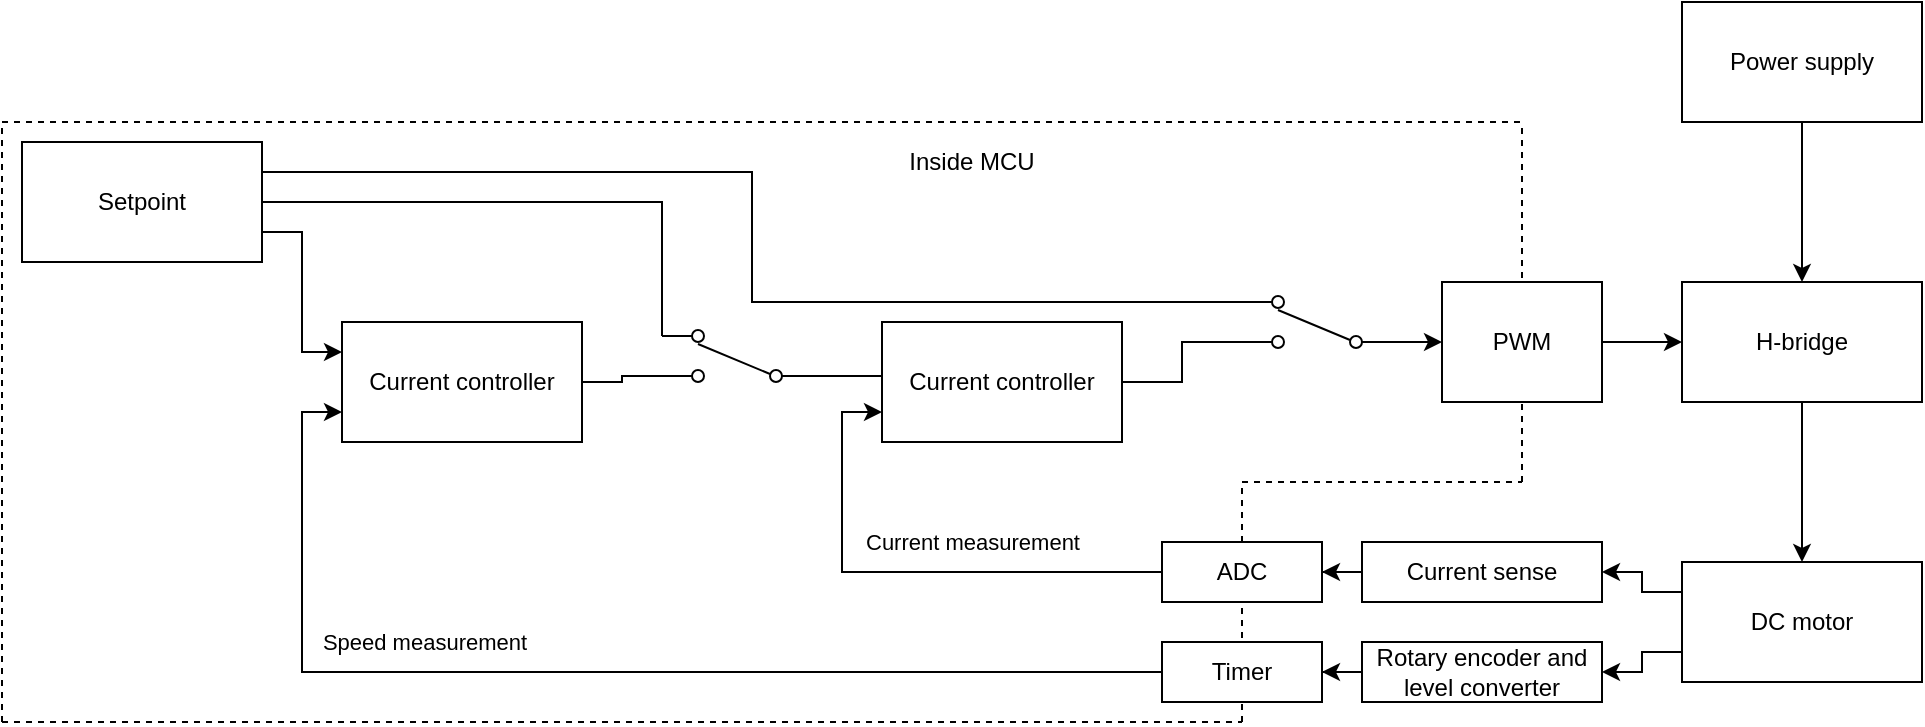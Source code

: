<mxfile version="14.9.0" type="device"><diagram id="IErZj9e3XXR2nvm5n9a1" name="Page-1"><mxGraphModel dx="2200" dy="752" grid="1" gridSize="10" guides="1" tooltips="1" connect="1" arrows="1" fold="1" page="1" pageScale="1" pageWidth="850" pageHeight="1100" math="0" shadow="0"><root><mxCell id="0"/><mxCell id="1" parent="0"/><mxCell id="AHJriNLIrE9yyEn_o_oF-5" value="" style="edgeStyle=orthogonalEdgeStyle;rounded=0;orthogonalLoop=1;jettySize=auto;html=1;" edge="1" parent="1" source="AHJriNLIrE9yyEn_o_oF-1" target="AHJriNLIrE9yyEn_o_oF-4"><mxGeometry relative="1" as="geometry"/></mxCell><mxCell id="AHJriNLIrE9yyEn_o_oF-1" value="H-bridge" style="rounded=0;whiteSpace=wrap;html=1;" vertex="1" parent="1"><mxGeometry x="680" y="220" width="120" height="60" as="geometry"/></mxCell><mxCell id="AHJriNLIrE9yyEn_o_oF-3" value="" style="edgeStyle=orthogonalEdgeStyle;rounded=0;orthogonalLoop=1;jettySize=auto;html=1;" edge="1" parent="1" source="AHJriNLIrE9yyEn_o_oF-2" target="AHJriNLIrE9yyEn_o_oF-1"><mxGeometry relative="1" as="geometry"/></mxCell><mxCell id="AHJriNLIrE9yyEn_o_oF-2" value="Power supply" style="rounded=0;whiteSpace=wrap;html=1;" vertex="1" parent="1"><mxGeometry x="680" y="80" width="120" height="60" as="geometry"/></mxCell><mxCell id="AHJriNLIrE9yyEn_o_oF-34" style="edgeStyle=orthogonalEdgeStyle;rounded=0;orthogonalLoop=1;jettySize=auto;html=1;entryX=0;entryY=0.75;entryDx=0;entryDy=0;endArrow=classic;endFill=1;exitX=0;exitY=0.5;exitDx=0;exitDy=0;" edge="1" parent="1" source="AHJriNLIrE9yyEn_o_oF-51" target="AHJriNLIrE9yyEn_o_oF-8"><mxGeometry relative="1" as="geometry"><mxPoint x="510" y="375" as="sourcePoint"/></mxGeometry></mxCell><mxCell id="AHJriNLIrE9yyEn_o_oF-36" value="Current measurement" style="edgeLabel;html=1;align=center;verticalAlign=middle;resizable=0;points=[];" vertex="1" connectable="0" parent="AHJriNLIrE9yyEn_o_oF-34"><mxGeometry x="-0.352" y="-3" relative="1" as="geometry"><mxPoint x="-11" y="-12" as="offset"/></mxGeometry></mxCell><mxCell id="AHJriNLIrE9yyEn_o_oF-35" style="edgeStyle=orthogonalEdgeStyle;rounded=0;orthogonalLoop=1;jettySize=auto;html=1;entryX=0;entryY=0.75;entryDx=0;entryDy=0;endArrow=classic;endFill=1;exitX=0;exitY=0.5;exitDx=0;exitDy=0;" edge="1" parent="1" source="AHJriNLIrE9yyEn_o_oF-53" target="AHJriNLIrE9yyEn_o_oF-11"><mxGeometry relative="1" as="geometry"><mxPoint x="480" y="405" as="sourcePoint"/></mxGeometry></mxCell><mxCell id="AHJriNLIrE9yyEn_o_oF-37" value="Speed measurement" style="edgeLabel;html=1;align=center;verticalAlign=middle;resizable=0;points=[];" vertex="1" connectable="0" parent="AHJriNLIrE9yyEn_o_oF-35"><mxGeometry x="-0.57" y="-2" relative="1" as="geometry"><mxPoint x="-245" y="-13" as="offset"/></mxGeometry></mxCell><mxCell id="AHJriNLIrE9yyEn_o_oF-41" style="edgeStyle=orthogonalEdgeStyle;rounded=0;orthogonalLoop=1;jettySize=auto;html=1;exitX=0;exitY=0.25;exitDx=0;exitDy=0;entryX=1;entryY=0.5;entryDx=0;entryDy=0;endArrow=classic;endFill=1;" edge="1" parent="1" source="AHJriNLIrE9yyEn_o_oF-4" target="AHJriNLIrE9yyEn_o_oF-38"><mxGeometry relative="1" as="geometry"/></mxCell><mxCell id="AHJriNLIrE9yyEn_o_oF-43" style="edgeStyle=orthogonalEdgeStyle;rounded=0;orthogonalLoop=1;jettySize=auto;html=1;exitX=0;exitY=0.75;exitDx=0;exitDy=0;entryX=1;entryY=0.5;entryDx=0;entryDy=0;endArrow=classic;endFill=1;" edge="1" parent="1" source="AHJriNLIrE9yyEn_o_oF-4" target="AHJriNLIrE9yyEn_o_oF-42"><mxGeometry relative="1" as="geometry"/></mxCell><mxCell id="AHJriNLIrE9yyEn_o_oF-4" value="DC motor" style="rounded=0;whiteSpace=wrap;html=1;" vertex="1" parent="1"><mxGeometry x="680" y="360" width="120" height="60" as="geometry"/></mxCell><mxCell id="AHJriNLIrE9yyEn_o_oF-7" value="" style="edgeStyle=orthogonalEdgeStyle;rounded=0;orthogonalLoop=1;jettySize=auto;html=1;" edge="1" parent="1" source="AHJriNLIrE9yyEn_o_oF-6" target="AHJriNLIrE9yyEn_o_oF-1"><mxGeometry relative="1" as="geometry"/></mxCell><mxCell id="AHJriNLIrE9yyEn_o_oF-23" style="edgeStyle=orthogonalEdgeStyle;rounded=0;orthogonalLoop=1;jettySize=auto;html=1;exitX=1;exitY=0.5;exitDx=0;exitDy=0;entryX=1;entryY=0.885;entryDx=0;entryDy=0;entryPerimeter=0;endArrow=none;endFill=0;" edge="1" parent="1" source="AHJriNLIrE9yyEn_o_oF-8" target="AHJriNLIrE9yyEn_o_oF-21"><mxGeometry relative="1" as="geometry"/></mxCell><mxCell id="AHJriNLIrE9yyEn_o_oF-8" value="Current controller" style="rounded=0;whiteSpace=wrap;html=1;" vertex="1" parent="1"><mxGeometry x="280" y="240" width="120" height="60" as="geometry"/></mxCell><mxCell id="AHJriNLIrE9yyEn_o_oF-11" value="Current controller" style="rounded=0;whiteSpace=wrap;html=1;" vertex="1" parent="1"><mxGeometry x="10" y="240" width="120" height="60" as="geometry"/></mxCell><mxCell id="AHJriNLIrE9yyEn_o_oF-22" style="edgeStyle=orthogonalEdgeStyle;rounded=0;orthogonalLoop=1;jettySize=auto;html=1;exitX=0;exitY=0.885;exitDx=0;exitDy=0;exitPerimeter=0;entryX=0;entryY=0.5;entryDx=0;entryDy=0;" edge="1" parent="1" source="AHJriNLIrE9yyEn_o_oF-21" target="AHJriNLIrE9yyEn_o_oF-6"><mxGeometry relative="1" as="geometry"/></mxCell><mxCell id="AHJriNLIrE9yyEn_o_oF-21" value="" style="pointerEvents=1;verticalLabelPosition=bottom;shadow=0;dashed=0;align=center;html=1;verticalAlign=top;shape=mxgraph.electrical.electro-mechanical.2-way_switch;direction=east;flipH=1;" vertex="1" parent="1"><mxGeometry x="460" y="227" width="75" height="26" as="geometry"/></mxCell><mxCell id="AHJriNLIrE9yyEn_o_oF-28" style="edgeStyle=orthogonalEdgeStyle;rounded=0;orthogonalLoop=1;jettySize=auto;html=1;exitX=0;exitY=0.885;exitDx=0;exitDy=0;exitPerimeter=0;entryX=0;entryY=0.5;entryDx=0;entryDy=0;endArrow=none;endFill=0;" edge="1" parent="1" source="AHJriNLIrE9yyEn_o_oF-27" target="AHJriNLIrE9yyEn_o_oF-8"><mxGeometry relative="1" as="geometry"/></mxCell><mxCell id="AHJriNLIrE9yyEn_o_oF-29" style="edgeStyle=orthogonalEdgeStyle;rounded=0;orthogonalLoop=1;jettySize=auto;html=1;exitX=1;exitY=0.885;exitDx=0;exitDy=0;exitPerimeter=0;entryX=1;entryY=0.5;entryDx=0;entryDy=0;endArrow=none;endFill=0;" edge="1" parent="1" source="AHJriNLIrE9yyEn_o_oF-27" target="AHJriNLIrE9yyEn_o_oF-11"><mxGeometry relative="1" as="geometry"/></mxCell><mxCell id="AHJriNLIrE9yyEn_o_oF-27" value="" style="pointerEvents=1;verticalLabelPosition=bottom;shadow=0;dashed=0;align=center;html=1;verticalAlign=top;shape=mxgraph.electrical.electro-mechanical.2-way_switch;flipH=1;" vertex="1" parent="1"><mxGeometry x="170" y="244" width="75" height="26" as="geometry"/></mxCell><mxCell id="AHJriNLIrE9yyEn_o_oF-31" style="edgeStyle=orthogonalEdgeStyle;rounded=0;orthogonalLoop=1;jettySize=auto;html=1;exitX=1;exitY=0.75;exitDx=0;exitDy=0;entryX=0;entryY=0.25;entryDx=0;entryDy=0;endArrow=classic;endFill=1;" edge="1" parent="1" source="AHJriNLIrE9yyEn_o_oF-30" target="AHJriNLIrE9yyEn_o_oF-11"><mxGeometry relative="1" as="geometry"/></mxCell><mxCell id="AHJriNLIrE9yyEn_o_oF-32" style="edgeStyle=orthogonalEdgeStyle;rounded=0;orthogonalLoop=1;jettySize=auto;html=1;exitX=1;exitY=0.5;exitDx=0;exitDy=0;entryX=1;entryY=0.115;entryDx=0;entryDy=0;entryPerimeter=0;endArrow=none;endFill=0;" edge="1" parent="1" source="AHJriNLIrE9yyEn_o_oF-30" target="AHJriNLIrE9yyEn_o_oF-27"><mxGeometry relative="1" as="geometry"><Array as="points"><mxPoint x="170" y="180"/></Array></mxGeometry></mxCell><mxCell id="AHJriNLIrE9yyEn_o_oF-33" style="edgeStyle=orthogonalEdgeStyle;rounded=0;orthogonalLoop=1;jettySize=auto;html=1;exitX=1;exitY=0.25;exitDx=0;exitDy=0;entryX=1;entryY=0.115;entryDx=0;entryDy=0;entryPerimeter=0;endArrow=none;endFill=0;" edge="1" parent="1" source="AHJriNLIrE9yyEn_o_oF-30" target="AHJriNLIrE9yyEn_o_oF-21"><mxGeometry relative="1" as="geometry"/></mxCell><mxCell id="AHJriNLIrE9yyEn_o_oF-30" value="&lt;div&gt;Setpoint&lt;/div&gt;" style="rounded=0;whiteSpace=wrap;html=1;" vertex="1" parent="1"><mxGeometry x="-150" y="150" width="120" height="60" as="geometry"/></mxCell><mxCell id="AHJriNLIrE9yyEn_o_oF-52" value="" style="edgeStyle=orthogonalEdgeStyle;rounded=0;orthogonalLoop=1;jettySize=auto;html=1;endArrow=classic;endFill=1;" edge="1" parent="1" source="AHJriNLIrE9yyEn_o_oF-38" target="AHJriNLIrE9yyEn_o_oF-51"><mxGeometry relative="1" as="geometry"/></mxCell><mxCell id="AHJriNLIrE9yyEn_o_oF-38" value="Current sense" style="rounded=0;whiteSpace=wrap;html=1;" vertex="1" parent="1"><mxGeometry x="520" y="350" width="120" height="30" as="geometry"/></mxCell><mxCell id="AHJriNLIrE9yyEn_o_oF-54" value="" style="edgeStyle=orthogonalEdgeStyle;rounded=0;orthogonalLoop=1;jettySize=auto;html=1;endArrow=classic;endFill=1;" edge="1" parent="1" source="AHJriNLIrE9yyEn_o_oF-42" target="AHJriNLIrE9yyEn_o_oF-53"><mxGeometry relative="1" as="geometry"/></mxCell><mxCell id="AHJriNLIrE9yyEn_o_oF-42" value="&lt;div&gt;Rotary encoder and&lt;/div&gt;&lt;div&gt;level converter&lt;br&gt;&lt;/div&gt;" style="rounded=0;whiteSpace=wrap;html=1;" vertex="1" parent="1"><mxGeometry x="520" y="400" width="120" height="30" as="geometry"/></mxCell><mxCell id="AHJriNLIrE9yyEn_o_oF-44" value="" style="endArrow=none;dashed=1;html=1;" edge="1" parent="1"><mxGeometry width="50" height="50" relative="1" as="geometry"><mxPoint x="-160" y="440" as="sourcePoint"/><mxPoint x="-160" y="140" as="targetPoint"/></mxGeometry></mxCell><mxCell id="AHJriNLIrE9yyEn_o_oF-45" value="" style="endArrow=none;dashed=1;html=1;" edge="1" parent="1"><mxGeometry width="50" height="50" relative="1" as="geometry"><mxPoint x="-160" y="140" as="sourcePoint"/><mxPoint x="600" y="140" as="targetPoint"/></mxGeometry></mxCell><mxCell id="AHJriNLIrE9yyEn_o_oF-46" value="" style="endArrow=none;dashed=1;html=1;" edge="1" parent="1"><mxGeometry width="50" height="50" relative="1" as="geometry"><mxPoint x="-160" y="440" as="sourcePoint"/><mxPoint x="460" y="440" as="targetPoint"/></mxGeometry></mxCell><mxCell id="AHJriNLIrE9yyEn_o_oF-47" value="" style="endArrow=none;dashed=1;html=1;" edge="1" parent="1"><mxGeometry width="50" height="50" relative="1" as="geometry"><mxPoint x="460" y="440" as="sourcePoint"/><mxPoint x="460" y="320" as="targetPoint"/></mxGeometry></mxCell><mxCell id="AHJriNLIrE9yyEn_o_oF-48" value="" style="endArrow=none;dashed=1;html=1;" edge="1" parent="1"><mxGeometry width="50" height="50" relative="1" as="geometry"><mxPoint x="460" y="320" as="sourcePoint"/><mxPoint x="600" y="320" as="targetPoint"/></mxGeometry></mxCell><mxCell id="AHJriNLIrE9yyEn_o_oF-49" value="" style="endArrow=none;dashed=1;html=1;" edge="1" parent="1"><mxGeometry width="50" height="50" relative="1" as="geometry"><mxPoint x="600" y="320" as="sourcePoint"/><mxPoint x="600" y="140" as="targetPoint"/></mxGeometry></mxCell><mxCell id="AHJriNLIrE9yyEn_o_oF-6" value="PWM" style="rounded=0;whiteSpace=wrap;html=1;" vertex="1" parent="1"><mxGeometry x="560" y="220" width="80" height="60" as="geometry"/></mxCell><mxCell id="AHJriNLIrE9yyEn_o_oF-50" value="Inside MCU" style="text;html=1;strokeColor=none;fillColor=none;align=center;verticalAlign=middle;whiteSpace=wrap;rounded=0;" vertex="1" parent="1"><mxGeometry x="270" y="150" width="110" height="20" as="geometry"/></mxCell><mxCell id="AHJriNLIrE9yyEn_o_oF-51" value="ADC" style="rounded=0;whiteSpace=wrap;html=1;" vertex="1" parent="1"><mxGeometry x="420" y="350" width="80" height="30" as="geometry"/></mxCell><mxCell id="AHJriNLIrE9yyEn_o_oF-53" value="Timer" style="rounded=0;whiteSpace=wrap;html=1;" vertex="1" parent="1"><mxGeometry x="420" y="400" width="80" height="30" as="geometry"/></mxCell></root></mxGraphModel></diagram></mxfile>